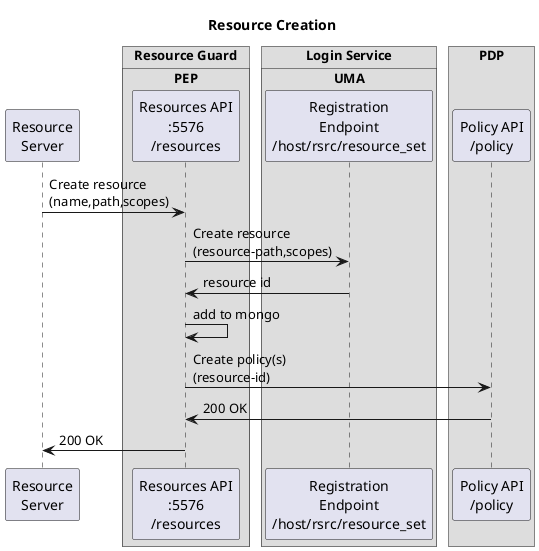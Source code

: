 @startuml resource-creation
title Resource Creation

!pragma teoz true

participant "Resource\nServer" as rs

box "Resource Guard"
box PEP
participant "Resources API\n:5576\n/resources" as pep_resources
end box
end box

box "Login Service"
box UMA
participant "Registration\nEndpoint\n/host/rsrc/resource_set" as uma_registration
end box
end box

box PDP
participant "Policy API\n/policy" as policy
end box

rs -> pep_resources : Create resource\n(name,path,scopes)
pep_resources -> uma_registration : Create resource\n(resource-path,scopes)
uma_registration -> pep_resources : resource id
pep_resources -> pep_resources : add to mongo
pep_resources -> policy : Create policy(s)\n(resource-id)
policy -> pep_resources : 200 OK
pep_resources -> rs : 200 OK

@enduml
